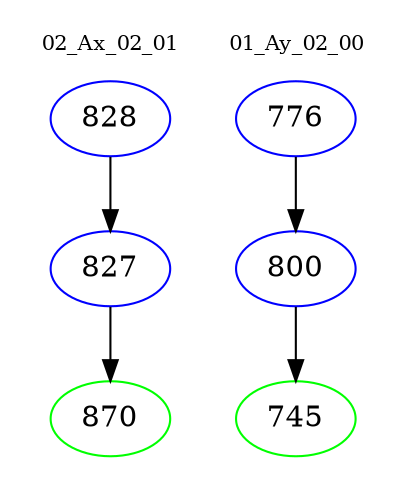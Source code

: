 digraph{
subgraph cluster_0 {
color = white
label = "02_Ax_02_01";
fontsize=10;
T0_828 [label="828", color="blue"]
T0_828 -> T0_827 [color="black"]
T0_827 [label="827", color="blue"]
T0_827 -> T0_870 [color="black"]
T0_870 [label="870", color="green"]
}
subgraph cluster_1 {
color = white
label = "01_Ay_02_00";
fontsize=10;
T1_776 [label="776", color="blue"]
T1_776 -> T1_800 [color="black"]
T1_800 [label="800", color="blue"]
T1_800 -> T1_745 [color="black"]
T1_745 [label="745", color="green"]
}
}
